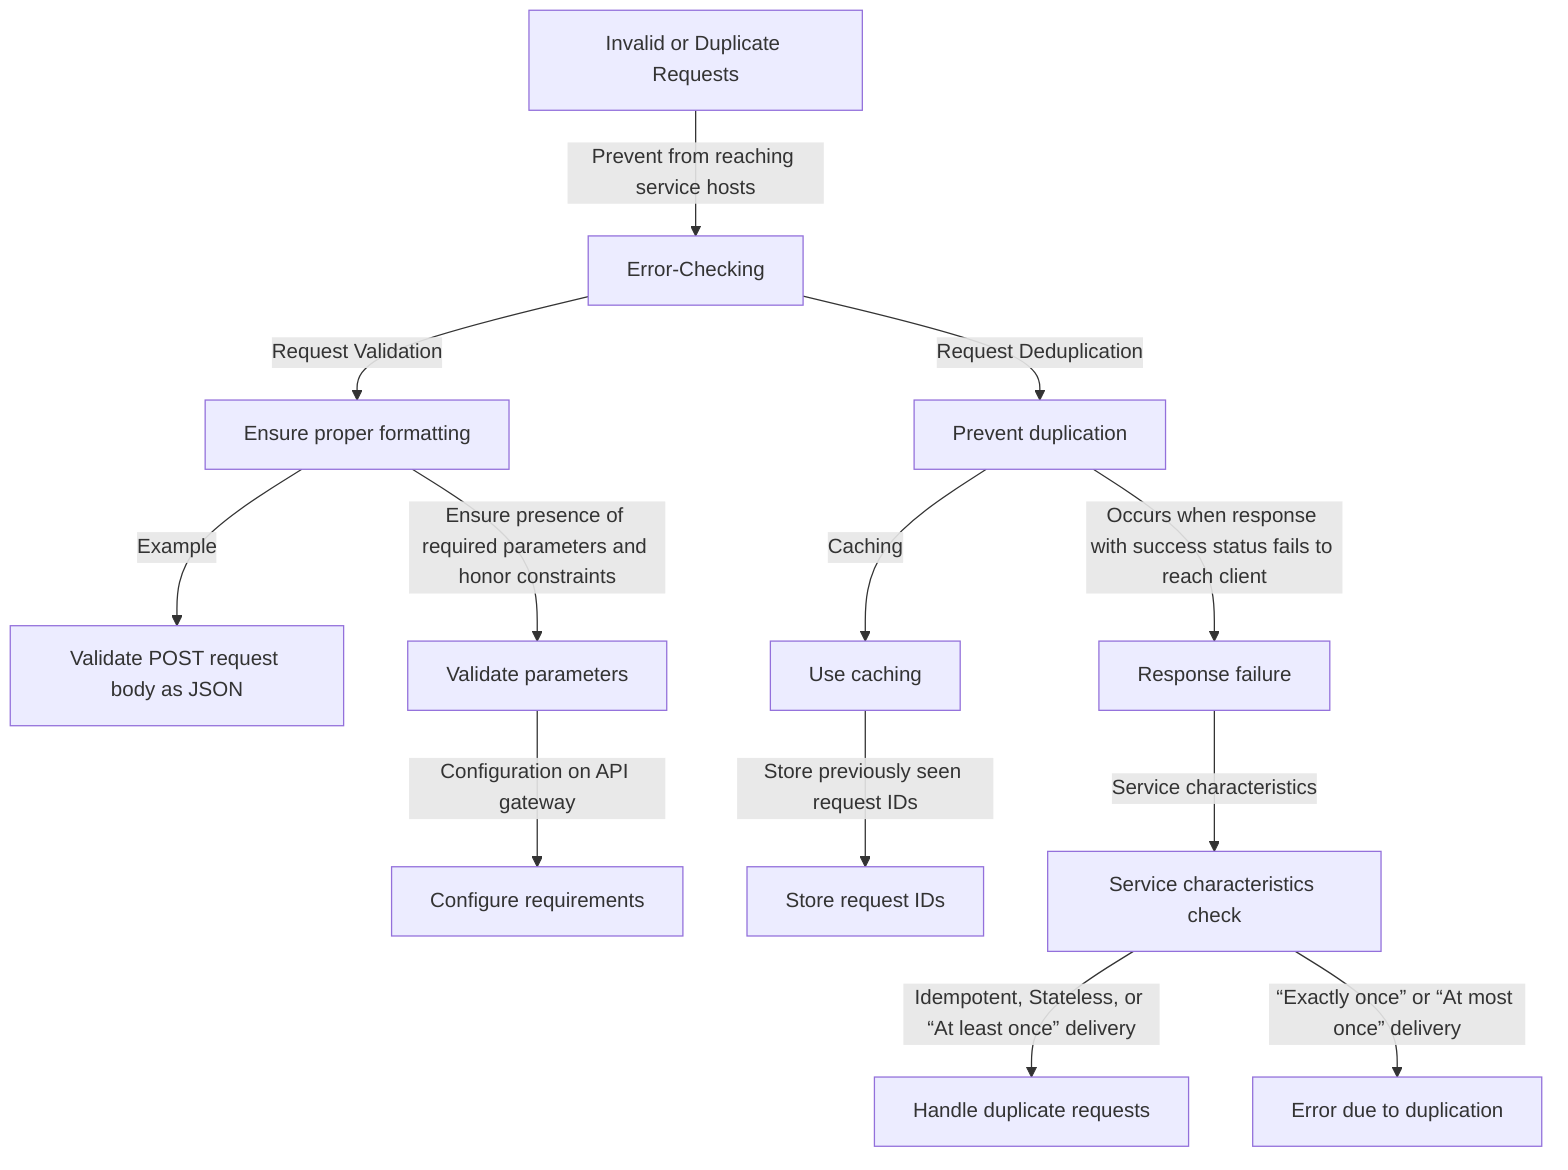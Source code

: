 graph TD;
    A[Invalid or Duplicate Requests] -->|Prevent from reaching service hosts| B[Error-Checking];
    B -->|Request Validation| C[Ensure proper formatting];
    C -->|Example| D[Validate POST request body as JSON];
    C -->|Ensure presence of required parameters and honor constraints| E[Validate parameters];
    E -->|Configuration on API gateway| F[Configure requirements];
    B -->|Request Deduplication| G[Prevent duplication];
    G -->|Occurs when response with success status fails to reach client| H[Response failure];
    G -->|Caching| I[Use caching];
    I -->|Store previously seen request IDs| J[Store request IDs];
    H -->|Service characteristics| K[Service characteristics check];
    K -->|Idempotent, Stateless, or “At least once” delivery| L[Handle duplicate requests];
    K -->|“Exactly once” or “At most once” delivery| M[Error due to duplication];
